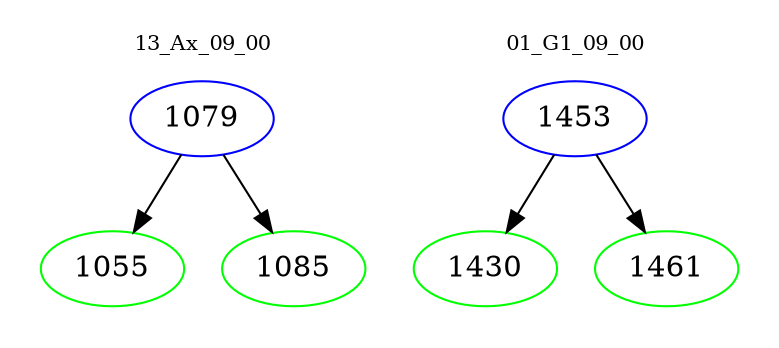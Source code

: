 digraph{
subgraph cluster_0 {
color = white
label = "13_Ax_09_00";
fontsize=10;
T0_1079 [label="1079", color="blue"]
T0_1079 -> T0_1055 [color="black"]
T0_1055 [label="1055", color="green"]
T0_1079 -> T0_1085 [color="black"]
T0_1085 [label="1085", color="green"]
}
subgraph cluster_1 {
color = white
label = "01_G1_09_00";
fontsize=10;
T1_1453 [label="1453", color="blue"]
T1_1453 -> T1_1430 [color="black"]
T1_1430 [label="1430", color="green"]
T1_1453 -> T1_1461 [color="black"]
T1_1461 [label="1461", color="green"]
}
}
